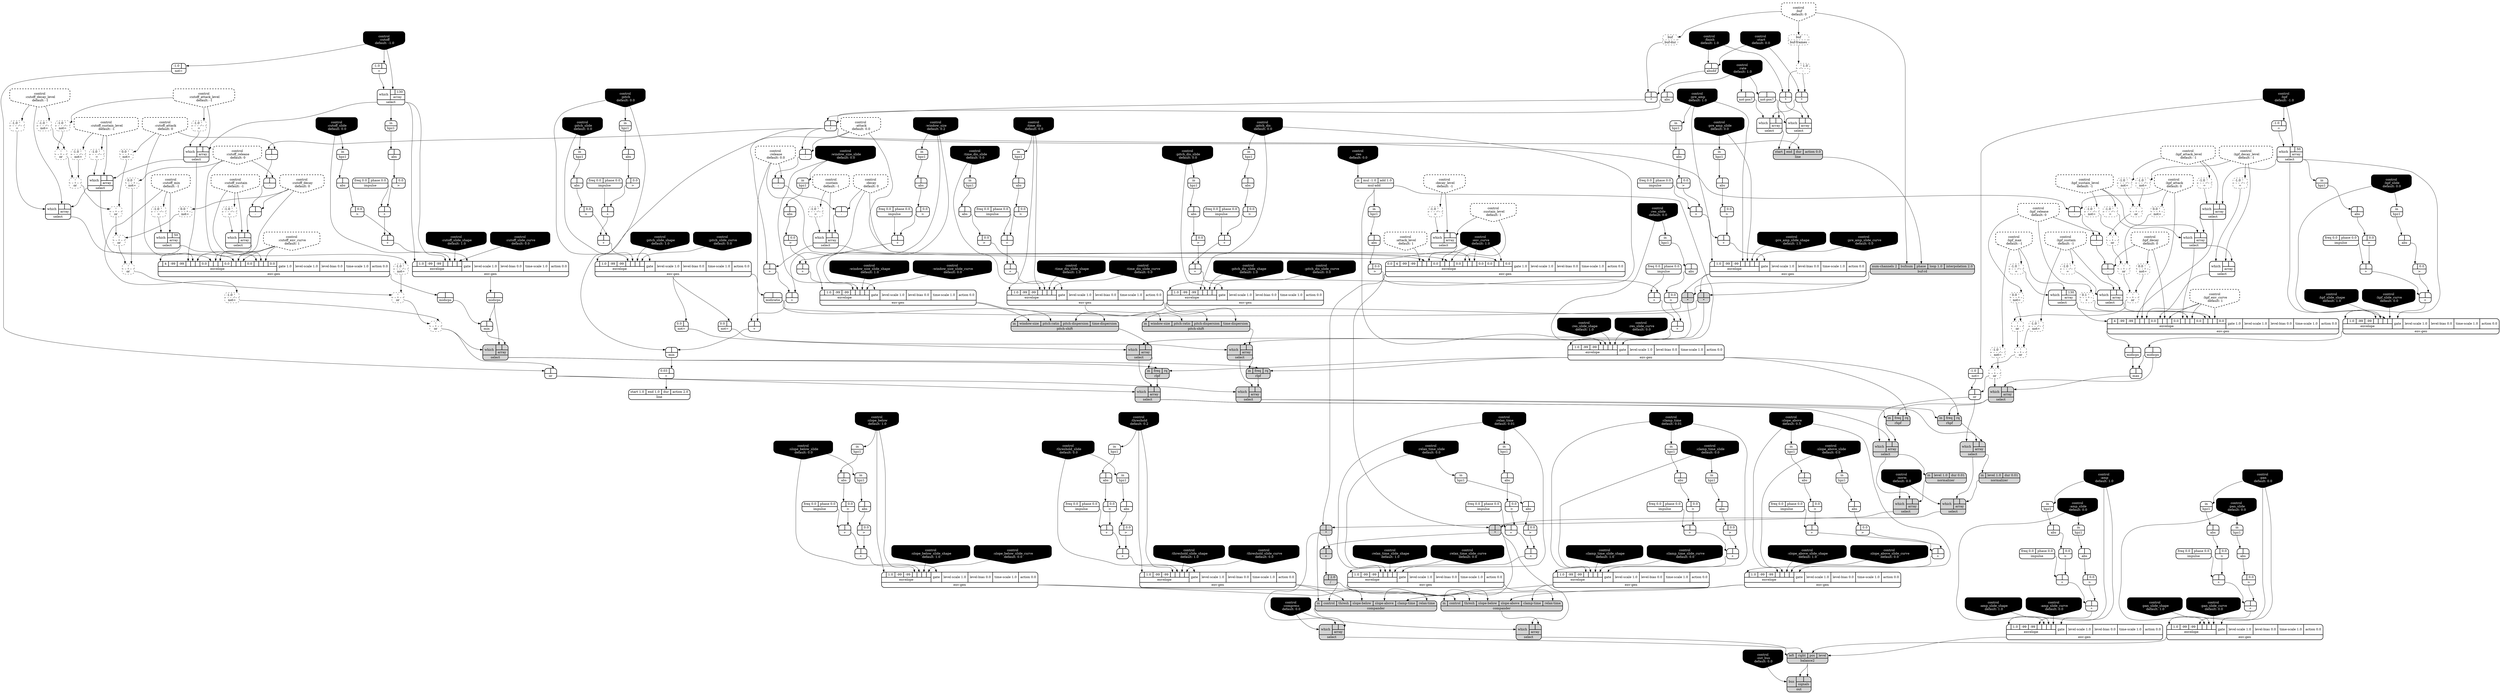 digraph synthdef {
135 [label = "{{ <a> |<b> } |<__UG_NAME__>* }" style="bold, rounded" shape=record rankdir=LR];
199 [label = "{{ <a> |<b> } |<__UG_NAME__>* }" style="bold, rounded" shape=record rankdir=LR];
200 [label = "{{ <a> |<b> } |<__UG_NAME__>* }" style="bold, rounded" shape=record rankdir=LR];
206 [label = "{{ <a> |<b> } |<__UG_NAME__>* }" style="filled, bold, rounded"  shape=record rankdir=LR];
300 [label = "{{ <a> |<b> } |<__UG_NAME__>* }" style="filled, bold, rounded"  shape=record rankdir=LR];
302 [label = "{{ <a> |<b> } |<__UG_NAME__>* }" style="filled, bold, rounded"  shape=record rankdir=LR];
311 [label = "{{ <a> |<b> } |<__UG_NAME__>* }" style="filled, bold, rounded"  shape=record rankdir=LR];
98 [label = "{{ <a> |<b> } |<__UG_NAME__>+ }" style="bold, rounded" shape=record rankdir=LR];
103 [label = "{{ <a> |<b> } |<__UG_NAME__>+ }" style="bold, rounded" shape=record rankdir=LR];
107 [label = "{{ <a> |<b> } |<__UG_NAME__>+ }" style="bold, rounded" shape=record rankdir=LR];
109 [label = "{{ <a> 0.1|<b> } |<__UG_NAME__>+ }" style="dashed, rounded" shape=record rankdir=LR];
180 [label = "{{ <a> |<b> } |<__UG_NAME__>+ }" style="bold, rounded" shape=record rankdir=LR];
184 [label = "{{ <a> |<b> } |<__UG_NAME__>+ }" style="bold, rounded" shape=record rankdir=LR];
190 [label = "{{ <a> |<b> } |<__UG_NAME__>+ }" style="bold, rounded" shape=record rankdir=LR];
194 [label = "{{ <a> |<b> } |<__UG_NAME__>+ }" style="bold, rounded" shape=record rankdir=LR];
211 [label = "{{ <a> |<b> } |<__UG_NAME__>+ }" style="bold, rounded" shape=record rankdir=LR];
215 [label = "{{ <a> |<b> } |<__UG_NAME__>+ }" style="bold, rounded" shape=record rankdir=LR];
222 [label = "{{ <a> |<b> } |<__UG_NAME__>+ }" style="bold, rounded" shape=record rankdir=LR];
226 [label = "{{ <a> |<b> } |<__UG_NAME__>+ }" style="bold, rounded" shape=record rankdir=LR];
232 [label = "{{ <a> |<b> } |<__UG_NAME__>+ }" style="bold, rounded" shape=record rankdir=LR];
236 [label = "{{ <a> |<b> } |<__UG_NAME__>+ }" style="bold, rounded" shape=record rankdir=LR];
244 [label = "{{ <a> |<b> } |<__UG_NAME__>+ }" style="bold, rounded" shape=record rankdir=LR];
245 [label = "{{ <a> |<b> } |<__UG_NAME__>+ }" style="bold, rounded" shape=record rankdir=LR];
262 [label = "{{ <a> |<b> } |<__UG_NAME__>+ }" style="bold, rounded" shape=record rankdir=LR];
272 [label = "{{ <a> |<b> } |<__UG_NAME__>+ }" style="bold, rounded" shape=record rankdir=LR];
276 [label = "{{ <a> |<b> } |<__UG_NAME__>+ }" style="bold, rounded" shape=record rankdir=LR];
312 [label = "{{ <a> |<b> } |<__UG_NAME__>+ }" style="filled, bold, rounded"  shape=record rankdir=LR];
318 [label = "{{ <a> |<b> } |<__UG_NAME__>+ }" style="bold, rounded" shape=record rankdir=LR];
322 [label = "{{ <a> |<b> } |<__UG_NAME__>+ }" style="bold, rounded" shape=record rankdir=LR];
328 [label = "{{ <a> |<b> } |<__UG_NAME__>+ }" style="bold, rounded" shape=record rankdir=LR];
332 [label = "{{ <a> |<b> } |<__UG_NAME__>+ }" style="bold, rounded" shape=record rankdir=LR];
335 [label = "{{ <a> |<b> } |<__UG_NAME__>+ }" style="bold, rounded" shape=record rankdir=LR];
339 [label = "{{ <a> |<b> } |<__UG_NAME__>+ }" style="bold, rounded" shape=record rankdir=LR];
343 [label = "{{ <a> |<b> } |<__UG_NAME__>+ }" style="bold, rounded" shape=record rankdir=LR];
347 [label = "{{ <a> |<b> } |<__UG_NAME__>+ }" style="bold, rounded" shape=record rankdir=LR];
357 [label = "{{ <a> |<b> } |<__UG_NAME__>+ }" style="bold, rounded" shape=record rankdir=LR];
361 [label = "{{ <a> |<b> } |<__UG_NAME__>+ }" style="bold, rounded" shape=record rankdir=LR];
367 [label = "{{ <a> |<b> } |<__UG_NAME__>+ }" style="bold, rounded" shape=record rankdir=LR];
369 [label = "{{ <a> |<b> } |<__UG_NAME__>+ }" style="bold, rounded" shape=record rankdir=LR];
373 [label = "{{ <a> |<b> } |<__UG_NAME__>+ }" style="bold, rounded" shape=record rankdir=LR];
374 [label = "{{ <a> |<b> } |<__UG_NAME__>+ }" style="bold, rounded" shape=record rankdir=LR];
375 [label = "{{ <a> |<b> } |<__UG_NAME__>+ }" style="bold, rounded" shape=record rankdir=LR];
377 [label = "{{ <a> 0.03|<b> } |<__UG_NAME__>+ }" style="bold, rounded" shape=record rankdir=LR];
138 [label = "{{ <a> |<b> } |<__UG_NAME__>- }" style="bold, rounded" shape=record rankdir=LR];
139 [label = "{{ <a> |<b> } |<__UG_NAME__>- }" style="bold, rounded" shape=record rankdir=LR];
140 [label = "{{ <a> |<b> } |<__UG_NAME__>- }" style="bold, rounded" shape=record rankdir=LR];
198 [label = "{{ <a> |<b> 1.0} |<__UG_NAME__>- }" style="dashed, rounded" shape=record rankdir=LR];
251 [label = "{{ <a> |<b> } |<__UG_NAME__>- }" style="bold, rounded" shape=record rankdir=LR];
252 [label = "{{ <a> |<b> } |<__UG_NAME__>- }" style="bold, rounded" shape=record rankdir=LR];
253 [label = "{{ <a> |<b> } |<__UG_NAME__>- }" style="bold, rounded" shape=record rankdir=LR];
288 [label = "{{ <a> |<b> } |<__UG_NAME__>- }" style="bold, rounded" shape=record rankdir=LR];
289 [label = "{{ <a> |<b> } |<__UG_NAME__>- }" style="bold, rounded" shape=record rankdir=LR];
290 [label = "{{ <a> |<b> } |<__UG_NAME__>- }" style="bold, rounded" shape=record rankdir=LR];
137 [label = "{{ <a> |<b> } |<__UG_NAME__>/ }" style="bold, rounded" shape=record rankdir=LR];
313 [label = "{{ <a> |<b> 2.0} |<__UG_NAME__>/ }" style="filled, bold, rounded"  shape=record rankdir=LR];
113 [label = "{{ <a> -1.0|<b> } |<__UG_NAME__>= }" style="dashed, rounded" shape=record rankdir=LR];
114 [label = "{{ <a> -1.0|<b> } |<__UG_NAME__>= }" style="dashed, rounded" shape=record rankdir=LR];
115 [label = "{{ <a> -1.0|<b> } |<__UG_NAME__>= }" style="dashed, rounded" shape=record rankdir=LR];
116 [label = "{{ <a> -1.0|<b> } |<__UG_NAME__>= }" style="bold, rounded" shape=record rankdir=LR];
130 [label = "{{ <a> -1.0|<b> } |<__UG_NAME__>= }" style="dashed, rounded" shape=record rankdir=LR];
132 [label = "{{ <a> -1.0|<b> } |<__UG_NAME__>= }" style="dashed, rounded" shape=record rankdir=LR];
248 [label = "{{ <a> -1.0|<b> } |<__UG_NAME__>= }" style="dashed, rounded" shape=record rankdir=LR];
250 [label = "{{ <a> -1.0|<b> } |<__UG_NAME__>= }" style="dashed, rounded" shape=record rankdir=LR];
267 [label = "{{ <a> -1.0|<b> } |<__UG_NAME__>= }" style="bold, rounded" shape=record rankdir=LR];
279 [label = "{{ <a> -1.0|<b> } |<__UG_NAME__>= }" style="dashed, rounded" shape=record rankdir=LR];
281 [label = "{{ <a> -1.0|<b> } |<__UG_NAME__>= }" style="dashed, rounded" shape=record rankdir=LR];
283 [label = "{{ <a> -1.0|<b> } |<__UG_NAME__>= }" style="dashed, rounded" shape=record rankdir=LR];
284 [label = "{{ <a> -1.0|<b> } |<__UG_NAME__>= }" style="dashed, rounded" shape=record rankdir=LR];
287 [label = "{{ <a> -1.0|<b> } |<__UG_NAME__>= }" style="dashed, rounded" shape=record rankdir=LR];
97 [label = "{{ <a> |<b> 0.0} |<__UG_NAME__>\> }" style="bold, rounded" shape=record rankdir=LR];
102 [label = "{{ <a> |<b> 0.0} |<__UG_NAME__>\> }" style="bold, rounded" shape=record rankdir=LR];
106 [label = "{{ <a> |<b> 0.0} |<__UG_NAME__>\> }" style="bold, rounded" shape=record rankdir=LR];
124 [label = "{{ <a> |<b> 0.0} |<__UG_NAME__>\> }" style="bold, rounded" shape=record rankdir=LR];
128 [label = "{{ <a> |<b> 0.0} |<__UG_NAME__>\> }" style="bold, rounded" shape=record rankdir=LR];
179 [label = "{{ <a> |<b> 0.0} |<__UG_NAME__>\> }" style="bold, rounded" shape=record rankdir=LR];
183 [label = "{{ <a> |<b> 0.0} |<__UG_NAME__>\> }" style="bold, rounded" shape=record rankdir=LR];
189 [label = "{{ <a> |<b> 0.0} |<__UG_NAME__>\> }" style="bold, rounded" shape=record rankdir=LR];
193 [label = "{{ <a> |<b> 0.0} |<__UG_NAME__>\> }" style="bold, rounded" shape=record rankdir=LR];
210 [label = "{{ <a> |<b> 0.0} |<__UG_NAME__>\> }" style="bold, rounded" shape=record rankdir=LR];
214 [label = "{{ <a> |<b> 0.0} |<__UG_NAME__>\> }" style="bold, rounded" shape=record rankdir=LR];
221 [label = "{{ <a> |<b> 0.0} |<__UG_NAME__>\> }" style="bold, rounded" shape=record rankdir=LR];
225 [label = "{{ <a> |<b> 0.0} |<__UG_NAME__>\> }" style="bold, rounded" shape=record rankdir=LR];
231 [label = "{{ <a> |<b> 0.0} |<__UG_NAME__>\> }" style="bold, rounded" shape=record rankdir=LR];
235 [label = "{{ <a> |<b> 0.0} |<__UG_NAME__>\> }" style="bold, rounded" shape=record rankdir=LR];
243 [label = "{{ <a> |<b> 0.0} |<__UG_NAME__>\> }" style="bold, rounded" shape=record rankdir=LR];
261 [label = "{{ <a> |<b> 0.0} |<__UG_NAME__>\> }" style="bold, rounded" shape=record rankdir=LR];
271 [label = "{{ <a> |<b> 0.0} |<__UG_NAME__>\> }" style="bold, rounded" shape=record rankdir=LR];
275 [label = "{{ <a> |<b> 0.0} |<__UG_NAME__>\> }" style="bold, rounded" shape=record rankdir=LR];
317 [label = "{{ <a> |<b> 0.0} |<__UG_NAME__>\> }" style="bold, rounded" shape=record rankdir=LR];
321 [label = "{{ <a> |<b> 0.0} |<__UG_NAME__>\> }" style="bold, rounded" shape=record rankdir=LR];
327 [label = "{{ <a> |<b> 0.0} |<__UG_NAME__>\> }" style="bold, rounded" shape=record rankdir=LR];
331 [label = "{{ <a> |<b> 0.0} |<__UG_NAME__>\> }" style="bold, rounded" shape=record rankdir=LR];
338 [label = "{{ <a> |<b> 0.0} |<__UG_NAME__>\> }" style="bold, rounded" shape=record rankdir=LR];
342 [label = "{{ <a> |<b> 0.0} |<__UG_NAME__>\> }" style="bold, rounded" shape=record rankdir=LR];
346 [label = "{{ <a> |<b> 0.0} |<__UG_NAME__>\> }" style="bold, rounded" shape=record rankdir=LR];
356 [label = "{{ <a> |<b> 0.0} |<__UG_NAME__>\> }" style="bold, rounded" shape=record rankdir=LR];
360 [label = "{{ <a> |<b> 0.0} |<__UG_NAME__>\> }" style="bold, rounded" shape=record rankdir=LR];
366 [label = "{{ <a> |<b> 0.0} |<__UG_NAME__>\> }" style="bold, rounded" shape=record rankdir=LR];
368 [label = "{{ <a> |<b> 0.0} |<__UG_NAME__>\> }" style="bold, rounded" shape=record rankdir=LR];
96 [label = "{{ <a> |<b> } |<__UG_NAME__>abs }" style="bold, rounded" shape=record rankdir=LR];
101 [label = "{{ <a> |<b> } |<__UG_NAME__>abs }" style="bold, rounded" shape=record rankdir=LR];
105 [label = "{{ <a> |<b> } |<__UG_NAME__>abs }" style="bold, rounded" shape=record rankdir=LR];
112 [label = "{{ <a> |<b> } |<__UG_NAME__>abs }" style="bold, rounded" shape=record rankdir=LR];
123 [label = "{{ <a> |<b> } |<__UG_NAME__>abs }" style="bold, rounded" shape=record rankdir=LR];
127 [label = "{{ <a> |<b> } |<__UG_NAME__>abs }" style="bold, rounded" shape=record rankdir=LR];
129 [label = "{{ <a> |<b> } |<__UG_NAME__>abs }" style="bold, rounded" shape=record rankdir=LR];
136 [label = "{{ <a> |<b> } |<__UG_NAME__>abs }" style="bold, rounded" shape=record rankdir=LR];
178 [label = "{{ <a> |<b> } |<__UG_NAME__>abs }" style="bold, rounded" shape=record rankdir=LR];
182 [label = "{{ <a> |<b> } |<__UG_NAME__>abs }" style="bold, rounded" shape=record rankdir=LR];
188 [label = "{{ <a> |<b> } |<__UG_NAME__>abs }" style="bold, rounded" shape=record rankdir=LR];
192 [label = "{{ <a> |<b> } |<__UG_NAME__>abs }" style="bold, rounded" shape=record rankdir=LR];
209 [label = "{{ <a> |<b> } |<__UG_NAME__>abs }" style="bold, rounded" shape=record rankdir=LR];
213 [label = "{{ <a> |<b> } |<__UG_NAME__>abs }" style="bold, rounded" shape=record rankdir=LR];
220 [label = "{{ <a> |<b> } |<__UG_NAME__>abs }" style="bold, rounded" shape=record rankdir=LR];
224 [label = "{{ <a> |<b> } |<__UG_NAME__>abs }" style="bold, rounded" shape=record rankdir=LR];
230 [label = "{{ <a> |<b> } |<__UG_NAME__>abs }" style="bold, rounded" shape=record rankdir=LR];
234 [label = "{{ <a> |<b> } |<__UG_NAME__>abs }" style="bold, rounded" shape=record rankdir=LR];
242 [label = "{{ <a> |<b> } |<__UG_NAME__>abs }" style="bold, rounded" shape=record rankdir=LR];
260 [label = "{{ <a> |<b> } |<__UG_NAME__>abs }" style="bold, rounded" shape=record rankdir=LR];
270 [label = "{{ <a> |<b> } |<__UG_NAME__>abs }" style="bold, rounded" shape=record rankdir=LR];
274 [label = "{{ <a> |<b> } |<__UG_NAME__>abs }" style="bold, rounded" shape=record rankdir=LR];
316 [label = "{{ <a> |<b> } |<__UG_NAME__>abs }" style="bold, rounded" shape=record rankdir=LR];
320 [label = "{{ <a> |<b> } |<__UG_NAME__>abs }" style="bold, rounded" shape=record rankdir=LR];
326 [label = "{{ <a> |<b> } |<__UG_NAME__>abs }" style="bold, rounded" shape=record rankdir=LR];
330 [label = "{{ <a> |<b> } |<__UG_NAME__>abs }" style="bold, rounded" shape=record rankdir=LR];
337 [label = "{{ <a> |<b> } |<__UG_NAME__>abs }" style="bold, rounded" shape=record rankdir=LR];
345 [label = "{{ <a> |<b> } |<__UG_NAME__>abs }" style="bold, rounded" shape=record rankdir=LR];
355 [label = "{{ <a> |<b> } |<__UG_NAME__>abs }" style="bold, rounded" shape=record rankdir=LR];
359 [label = "{{ <a> |<b> } |<__UG_NAME__>abs }" style="bold, rounded" shape=record rankdir=LR];
365 [label = "{{ <a> |<b> } |<__UG_NAME__>abs }" style="bold, rounded" shape=record rankdir=LR];
134 [label = "{{ <a> |<b> } |<__UG_NAME__>absdif }" style="bold, rounded" shape=record rankdir=LR];
371 [label = "{{ <left> left|<right> right|<pos> pos|<level> level} |<__UG_NAME__>balance2 }" style="filled, bold, rounded"  shape=record rankdir=LR];
133 [label = "{{ <buf> buf} |<__UG_NAME__>buf-dur }" style="dashed, rounded" shape=record rankdir=LR];
197 [label = "{{ <buf> buf} |<__UG_NAME__>buf-frames }" style="dashed, rounded" shape=record rankdir=LR];
205 [label = "{{ <num____channels> num-channels 2|<bufnum> bufnum|<phase> phase|<loop> loop 1.0|<interpolation> interpolation 2.0} |<__UG_NAME__>buf-rd }" style="filled, bold, rounded"  shape=record rankdir=LR];
349 [label = "{{ <in> in|<control> control|<thresh> thresh|<slope____below> slope-below|<slope____above> slope-above|<clamp____time> clamp-time|<relax____time> relax-time} |<__UG_NAME__>compander }" style="filled, bold, rounded"  shape=record rankdir=LR];
351 [label = "{{ <in> in|<control> control|<thresh> thresh|<slope____below> slope-below|<slope____above> slope-above|<clamp____time> clamp-time|<relax____time> relax-time} |<__UG_NAME__>compander }" style="filled, bold, rounded"  shape=record rankdir=LR];
0 [label = "control
 :buf
 default: 0" shape=invhouse style="rounded, dashed, filled, bold" fillcolor=white fontcolor=black ]; 
1 [label = "control
 :cutoff_attack
 default: 0" shape=invhouse style="rounded, dashed, filled, bold" fillcolor=white fontcolor=black ]; 
2 [label = "control
 :cutoff_sustain
 default: -1" shape=invhouse style="rounded, dashed, filled, bold" fillcolor=white fontcolor=black ]; 
3 [label = "control
 :cutoff_decay
 default: 0" shape=invhouse style="rounded, dashed, filled, bold" fillcolor=white fontcolor=black ]; 
4 [label = "control
 :cutoff_release
 default: 0" shape=invhouse style="rounded, dashed, filled, bold" fillcolor=white fontcolor=black ]; 
5 [label = "control
 :cutoff_min
 default: -1" shape=invhouse style="rounded, dashed, filled, bold" fillcolor=white fontcolor=black ]; 
6 [label = "control
 :cutoff_attack_level
 default: -1" shape=invhouse style="rounded, dashed, filled, bold" fillcolor=white fontcolor=black ]; 
7 [label = "control
 :cutoff_decay_level
 default: -1" shape=invhouse style="rounded, dashed, filled, bold" fillcolor=white fontcolor=black ]; 
8 [label = "control
 :cutoff_sustain_level
 default: -1" shape=invhouse style="rounded, dashed, filled, bold" fillcolor=white fontcolor=black ]; 
9 [label = "control
 :cutoff_env_curve
 default: 1" shape=invhouse style="rounded, dashed, filled, bold" fillcolor=white fontcolor=black ]; 
10 [label = "control
 :hpf_attack
 default: 0" shape=invhouse style="rounded, dashed, filled, bold" fillcolor=white fontcolor=black ]; 
11 [label = "control
 :hpf_sustain
 default: -1" shape=invhouse style="rounded, dashed, filled, bold" fillcolor=white fontcolor=black ]; 
12 [label = "control
 :hpf_decay
 default: 0" shape=invhouse style="rounded, dashed, filled, bold" fillcolor=white fontcolor=black ]; 
13 [label = "control
 :hpf_release
 default: 0" shape=invhouse style="rounded, dashed, filled, bold" fillcolor=white fontcolor=black ]; 
14 [label = "control
 :hpf_max
 default: -1" shape=invhouse style="rounded, dashed, filled, bold" fillcolor=white fontcolor=black ]; 
15 [label = "control
 :hpf_attack_level
 default: -1" shape=invhouse style="rounded, dashed, filled, bold" fillcolor=white fontcolor=black ]; 
16 [label = "control
 :hpf_decay_level
 default: -1" shape=invhouse style="rounded, dashed, filled, bold" fillcolor=white fontcolor=black ]; 
17 [label = "control
 :hpf_sustain_level
 default: -1" shape=invhouse style="rounded, dashed, filled, bold" fillcolor=white fontcolor=black ]; 
18 [label = "control
 :hpf_env_curve
 default: 1" shape=invhouse style="rounded, dashed, filled, bold" fillcolor=white fontcolor=black ]; 
19 [label = "control
 :attack
 default: 0.0" shape=invhouse style="rounded, dashed, filled, bold" fillcolor=white fontcolor=black ]; 
20 [label = "control
 :decay
 default: 0" shape=invhouse style="rounded, dashed, filled, bold" fillcolor=white fontcolor=black ]; 
21 [label = "control
 :sustain
 default: -1" shape=invhouse style="rounded, dashed, filled, bold" fillcolor=white fontcolor=black ]; 
22 [label = "control
 :release
 default: 0.0" shape=invhouse style="rounded, dashed, filled, bold" fillcolor=white fontcolor=black ]; 
23 [label = "control
 :attack_level
 default: 1" shape=invhouse style="rounded, dashed, filled, bold" fillcolor=white fontcolor=black ]; 
24 [label = "control
 :decay_level
 default: -1" shape=invhouse style="rounded, dashed, filled, bold" fillcolor=white fontcolor=black ]; 
25 [label = "control
 :sustain_level
 default: 1" shape=invhouse style="rounded, dashed, filled, bold" fillcolor=white fontcolor=black ]; 
26 [label = "control
 :amp
 default: 1.0" shape=invhouse style="rounded, filled, bold" fillcolor=black fontcolor=white ]; 
27 [label = "control
 :amp_slide
 default: 0.0" shape=invhouse style="rounded, filled, bold" fillcolor=black fontcolor=white ]; 
28 [label = "control
 :amp_slide_shape
 default: 1.0" shape=invhouse style="rounded, filled, bold" fillcolor=black fontcolor=white ]; 
29 [label = "control
 :amp_slide_curve
 default: 0.0" shape=invhouse style="rounded, filled, bold" fillcolor=black fontcolor=white ]; 
30 [label = "control
 :pan
 default: 0.0" shape=invhouse style="rounded, filled, bold" fillcolor=black fontcolor=white ]; 
31 [label = "control
 :pan_slide
 default: 0.0" shape=invhouse style="rounded, filled, bold" fillcolor=black fontcolor=white ]; 
32 [label = "control
 :pan_slide_shape
 default: 1.0" shape=invhouse style="rounded, filled, bold" fillcolor=black fontcolor=white ]; 
33 [label = "control
 :pan_slide_curve
 default: 0.0" shape=invhouse style="rounded, filled, bold" fillcolor=black fontcolor=white ]; 
34 [label = "control
 :cutoff
 default: -1.0" shape=invhouse style="rounded, filled, bold" fillcolor=black fontcolor=white ]; 
35 [label = "control
 :cutoff_slide
 default: 0.0" shape=invhouse style="rounded, filled, bold" fillcolor=black fontcolor=white ]; 
36 [label = "control
 :cutoff_slide_shape
 default: 1.0" shape=invhouse style="rounded, filled, bold" fillcolor=black fontcolor=white ]; 
37 [label = "control
 :cutoff_slide_curve
 default: 0.0" shape=invhouse style="rounded, filled, bold" fillcolor=black fontcolor=white ]; 
38 [label = "control
 :hpf
 default: -1.0" shape=invhouse style="rounded, filled, bold" fillcolor=black fontcolor=white ]; 
39 [label = "control
 :hpf_slide
 default: 0.0" shape=invhouse style="rounded, filled, bold" fillcolor=black fontcolor=white ]; 
40 [label = "control
 :hpf_slide_shape
 default: 1.0" shape=invhouse style="rounded, filled, bold" fillcolor=black fontcolor=white ]; 
41 [label = "control
 :hpf_slide_curve
 default: 0.0" shape=invhouse style="rounded, filled, bold" fillcolor=black fontcolor=white ]; 
42 [label = "control
 :res
 default: 0.0" shape=invhouse style="rounded, filled, bold" fillcolor=black fontcolor=white ]; 
43 [label = "control
 :res_slide
 default: 0.0" shape=invhouse style="rounded, filled, bold" fillcolor=black fontcolor=white ]; 
44 [label = "control
 :res_slide_shape
 default: 1.0" shape=invhouse style="rounded, filled, bold" fillcolor=black fontcolor=white ]; 
45 [label = "control
 :res_slide_curve
 default: 0.0" shape=invhouse style="rounded, filled, bold" fillcolor=black fontcolor=white ]; 
46 [label = "control
 :env_curve
 default: 1.0" shape=invhouse style="rounded, filled, bold" fillcolor=black fontcolor=white ]; 
47 [label = "control
 :rate
 default: 1.0" shape=invhouse style="rounded, filled, bold" fillcolor=black fontcolor=white ]; 
48 [label = "control
 :start
 default: 0.0" shape=invhouse style="rounded, filled, bold" fillcolor=black fontcolor=white ]; 
49 [label = "control
 :finish
 default: 1.0" shape=invhouse style="rounded, filled, bold" fillcolor=black fontcolor=white ]; 
50 [label = "control
 :norm
 default: 0.0" shape=invhouse style="rounded, filled, bold" fillcolor=black fontcolor=white ]; 
51 [label = "control
 :pitch
 default: 0.0" shape=invhouse style="rounded, filled, bold" fillcolor=black fontcolor=white ]; 
52 [label = "control
 :pitch_slide
 default: 0.0" shape=invhouse style="rounded, filled, bold" fillcolor=black fontcolor=white ]; 
53 [label = "control
 :pitch_slide_shape
 default: 1.0" shape=invhouse style="rounded, filled, bold" fillcolor=black fontcolor=white ]; 
54 [label = "control
 :pitch_slide_curve
 default: 0.0" shape=invhouse style="rounded, filled, bold" fillcolor=black fontcolor=white ]; 
55 [label = "control
 :window_size
 default: 0.2" shape=invhouse style="rounded, filled, bold" fillcolor=black fontcolor=white ]; 
56 [label = "control
 :window_size_slide
 default: 0.0" shape=invhouse style="rounded, filled, bold" fillcolor=black fontcolor=white ]; 
57 [label = "control
 :window_size_slide_shape
 default: 1.0" shape=invhouse style="rounded, filled, bold" fillcolor=black fontcolor=white ]; 
58 [label = "control
 :window_size_slide_curve
 default: 0.0" shape=invhouse style="rounded, filled, bold" fillcolor=black fontcolor=white ]; 
59 [label = "control
 :pitch_dis
 default: 0.0" shape=invhouse style="rounded, filled, bold" fillcolor=black fontcolor=white ]; 
60 [label = "control
 :pitch_dis_slide
 default: 0.0" shape=invhouse style="rounded, filled, bold" fillcolor=black fontcolor=white ]; 
61 [label = "control
 :pitch_dis_slide_shape
 default: 1.0" shape=invhouse style="rounded, filled, bold" fillcolor=black fontcolor=white ]; 
62 [label = "control
 :pitch_dis_slide_curve
 default: 0.0" shape=invhouse style="rounded, filled, bold" fillcolor=black fontcolor=white ]; 
63 [label = "control
 :time_dis
 default: 0.0" shape=invhouse style="rounded, filled, bold" fillcolor=black fontcolor=white ]; 
64 [label = "control
 :time_dis_slide
 default: 0.0" shape=invhouse style="rounded, filled, bold" fillcolor=black fontcolor=white ]; 
65 [label = "control
 :time_dis_slide_shape
 default: 1.0" shape=invhouse style="rounded, filled, bold" fillcolor=black fontcolor=white ]; 
66 [label = "control
 :time_dis_slide_curve
 default: 0.0" shape=invhouse style="rounded, filled, bold" fillcolor=black fontcolor=white ]; 
67 [label = "control
 :compress
 default: 0.0" shape=invhouse style="rounded, filled, bold" fillcolor=black fontcolor=white ]; 
68 [label = "control
 :pre_amp
 default: 1.0" shape=invhouse style="rounded, filled, bold" fillcolor=black fontcolor=white ]; 
69 [label = "control
 :pre_amp_slide
 default: 0.0" shape=invhouse style="rounded, filled, bold" fillcolor=black fontcolor=white ]; 
70 [label = "control
 :pre_amp_slide_shape
 default: 1.0" shape=invhouse style="rounded, filled, bold" fillcolor=black fontcolor=white ]; 
71 [label = "control
 :pre_amp_slide_curve
 default: 0.0" shape=invhouse style="rounded, filled, bold" fillcolor=black fontcolor=white ]; 
72 [label = "control
 :threshold
 default: 0.2" shape=invhouse style="rounded, filled, bold" fillcolor=black fontcolor=white ]; 
73 [label = "control
 :threshold_slide
 default: 0.0" shape=invhouse style="rounded, filled, bold" fillcolor=black fontcolor=white ]; 
74 [label = "control
 :threshold_slide_shape
 default: 1.0" shape=invhouse style="rounded, filled, bold" fillcolor=black fontcolor=white ]; 
75 [label = "control
 :threshold_slide_curve
 default: 0.0" shape=invhouse style="rounded, filled, bold" fillcolor=black fontcolor=white ]; 
76 [label = "control
 :clamp_time
 default: 0.01" shape=invhouse style="rounded, filled, bold" fillcolor=black fontcolor=white ]; 
77 [label = "control
 :clamp_time_slide
 default: 0.0" shape=invhouse style="rounded, filled, bold" fillcolor=black fontcolor=white ]; 
78 [label = "control
 :clamp_time_slide_shape
 default: 1.0" shape=invhouse style="rounded, filled, bold" fillcolor=black fontcolor=white ]; 
79 [label = "control
 :clamp_time_slide_curve
 default: 0.0" shape=invhouse style="rounded, filled, bold" fillcolor=black fontcolor=white ]; 
80 [label = "control
 :slope_above
 default: 0.5" shape=invhouse style="rounded, filled, bold" fillcolor=black fontcolor=white ]; 
81 [label = "control
 :slope_above_slide
 default: 0.0" shape=invhouse style="rounded, filled, bold" fillcolor=black fontcolor=white ]; 
82 [label = "control
 :slope_above_slide_shape
 default: 1.0" shape=invhouse style="rounded, filled, bold" fillcolor=black fontcolor=white ]; 
83 [label = "control
 :slope_above_slide_curve
 default: 0.0" shape=invhouse style="rounded, filled, bold" fillcolor=black fontcolor=white ]; 
84 [label = "control
 :slope_below
 default: 1.0" shape=invhouse style="rounded, filled, bold" fillcolor=black fontcolor=white ]; 
85 [label = "control
 :slope_below_slide
 default: 0.0" shape=invhouse style="rounded, filled, bold" fillcolor=black fontcolor=white ]; 
86 [label = "control
 :slope_below_slide_shape
 default: 1.0" shape=invhouse style="rounded, filled, bold" fillcolor=black fontcolor=white ]; 
87 [label = "control
 :slope_below_slide_curve
 default: 0.0" shape=invhouse style="rounded, filled, bold" fillcolor=black fontcolor=white ]; 
88 [label = "control
 :relax_time
 default: 0.01" shape=invhouse style="rounded, filled, bold" fillcolor=black fontcolor=white ]; 
89 [label = "control
 :relax_time_slide
 default: 0.0" shape=invhouse style="rounded, filled, bold" fillcolor=black fontcolor=white ]; 
90 [label = "control
 :relax_time_slide_shape
 default: 1.0" shape=invhouse style="rounded, filled, bold" fillcolor=black fontcolor=white ]; 
91 [label = "control
 :relax_time_slide_curve
 default: 0.0" shape=invhouse style="rounded, filled, bold" fillcolor=black fontcolor=white ]; 
92 [label = "control
 :out_bus
 default: 0.0" shape=invhouse style="rounded, filled, bold" fillcolor=black fontcolor=white ]; 
108 [label = "{{ {{<envelope___control___0>|1.0|-99|-99|<envelope___control___4>|<envelope___control___5>|<envelope___control___6>|<envelope___control___7>}|envelope}|<gate> gate|<level____scale> level-scale 1.0|<level____bias> level-bias 0.0|<time____scale> time-scale 1.0|<action> action 0.0} |<__UG_NAME__>env-gen }" style="bold, rounded" shape=record rankdir=LR];
142 [label = "{{ {{0.0|4|-99|-99|<envelope___control___4>|<envelope___control___5>|<envelope___control___6>|0.0|<envelope___select___8>|<envelope___control___9>|<envelope___control___10>|0.0|<envelope___control___12>|<envelope___select___13>|<envelope___control___14>|0.0|0.0|<envelope___control___17>|<envelope___control___18>|0.0}|envelope}|<gate> gate 1.0|<level____scale> level-scale 1.0|<level____bias> level-bias 0.0|<time____scale> time-scale 1.0|<action> action 0.0} |<__UG_NAME__>env-gen }" style="bold, rounded" shape=record rankdir=LR];
185 [label = "{{ {{<envelope___control___0>|1.0|-99|-99|<envelope___control___4>|<envelope___control___5>|<envelope___control___6>|<envelope___control___7>}|envelope}|<gate> gate|<level____scale> level-scale 1.0|<level____bias> level-bias 0.0|<time____scale> time-scale 1.0|<action> action 0.0} |<__UG_NAME__>env-gen }" style="bold, rounded" shape=record rankdir=LR];
195 [label = "{{ {{<envelope___control___0>|1.0|-99|-99|<envelope___control___4>|<envelope___control___5>|<envelope___control___6>|<envelope___control___7>}|envelope}|<gate> gate|<level____scale> level-scale 1.0|<level____bias> level-bias 0.0|<time____scale> time-scale 1.0|<action> action 0.0} |<__UG_NAME__>env-gen }" style="bold, rounded" shape=record rankdir=LR];
216 [label = "{{ {{<envelope___control___0>|1.0|-99|-99|<envelope___control___4>|<envelope___control___5>|<envelope___control___6>|<envelope___control___7>}|envelope}|<gate> gate|<level____scale> level-scale 1.0|<level____bias> level-bias 0.0|<time____scale> time-scale 1.0|<action> action 0.0} |<__UG_NAME__>env-gen }" style="bold, rounded" shape=record rankdir=LR];
227 [label = "{{ {{<envelope___control___0>|1.0|-99|-99|<envelope___control___4>|<envelope___control___5>|<envelope___control___6>|<envelope___control___7>}|envelope}|<gate> gate|<level____scale> level-scale 1.0|<level____bias> level-bias 0.0|<time____scale> time-scale 1.0|<action> action 0.0} |<__UG_NAME__>env-gen }" style="bold, rounded" shape=record rankdir=LR];
237 [label = "{{ {{<envelope___control___0>|1.0|-99|-99|<envelope___control___4>|<envelope___control___5>|<envelope___control___6>|<envelope___control___7>}|envelope}|<gate> gate|<level____scale> level-scale 1.0|<level____bias> level-bias 0.0|<time____scale> time-scale 1.0|<action> action 0.0} |<__UG_NAME__>env-gen }" style="bold, rounded" shape=record rankdir=LR];
246 [label = "{{ {{<envelope___select___0>|1.0|-99|-99|<envelope___select___4>|<envelope___control___5>|<envelope___control___6>|<envelope___control___7>}|envelope}|<gate> gate|<level____scale> level-scale 1.0|<level____bias> level-bias 0.0|<time____scale> time-scale 1.0|<action> action 0.0} |<__UG_NAME__>env-gen }" style="bold, rounded" shape=record rankdir=LR];
255 [label = "{{ {{<envelope___select___0>|4|-99|-99|<envelope___select___4>|<envelope___control___5>|<envelope___control___6>|0.0|<envelope___select___8>|<envelope___control___9>|<envelope___control___10>|0.0|<envelope___select___12>|<envelope___select___13>|<envelope___control___14>|0.0|<envelope___select___16>|<envelope___control___17>|<envelope___control___18>|0.0}|envelope}|<gate> gate 1.0|<level____scale> level-scale 1.0|<level____bias> level-bias 0.0|<time____scale> time-scale 1.0|<action> action 0.0} |<__UG_NAME__>env-gen }" style="bold, rounded" shape=record rankdir=LR];
263 [label = "{{ {{<envelope___mul____add___0>|1.0|-99|-99|<envelope___mul____add___4>|<envelope___control___5>|<envelope___control___6>|<envelope___control___7>}|envelope}|<gate> gate|<level____scale> level-scale 1.0|<level____bias> level-bias 0.0|<time____scale> time-scale 1.0|<action> action 0.0} |<__UG_NAME__>env-gen }" style="bold, rounded" shape=record rankdir=LR];
277 [label = "{{ {{<envelope___select___0>|1.0|-99|-99|<envelope___select___4>|<envelope___control___5>|<envelope___control___6>|<envelope___control___7>}|envelope}|<gate> gate|<level____scale> level-scale 1.0|<level____bias> level-bias 0.0|<time____scale> time-scale 1.0|<action> action 0.0} |<__UG_NAME__>env-gen }" style="bold, rounded" shape=record rankdir=LR];
292 [label = "{{ {{<envelope___select___0>|4|-99|-99|<envelope___select___4>|<envelope___control___5>|<envelope___control___6>|0.0|<envelope___select___8>|<envelope___control___9>|<envelope___control___10>|0.0|<envelope___select___12>|<envelope___select___13>|<envelope___control___14>|0.0|<envelope___select___16>|<envelope___binary____op____u____gen___17>|<envelope___control___18>|0.0}|envelope}|<gate> gate 1.0|<level____scale> level-scale 1.0|<level____bias> level-bias 0.0|<time____scale> time-scale 1.0|<action> action 0.0} |<__UG_NAME__>env-gen }" style="bold, rounded" shape=record rankdir=LR];
323 [label = "{{ {{<envelope___control___0>|1.0|-99|-99|<envelope___control___4>|<envelope___control___5>|<envelope___control___6>|<envelope___control___7>}|envelope}|<gate> gate|<level____scale> level-scale 1.0|<level____bias> level-bias 0.0|<time____scale> time-scale 1.0|<action> action 0.0} |<__UG_NAME__>env-gen }" style="bold, rounded" shape=record rankdir=LR];
333 [label = "{{ {{<envelope___control___0>|1.0|-99|-99|<envelope___control___4>|<envelope___control___5>|<envelope___control___6>|<envelope___control___7>}|envelope}|<gate> gate|<level____scale> level-scale 1.0|<level____bias> level-bias 0.0|<time____scale> time-scale 1.0|<action> action 0.0} |<__UG_NAME__>env-gen }" style="bold, rounded" shape=record rankdir=LR];
340 [label = "{{ {{<envelope___control___0>|1.0|-99|-99|<envelope___control___4>|<envelope___control___5>|<envelope___control___6>|<envelope___control___7>}|envelope}|<gate> gate|<level____scale> level-scale 1.0|<level____bias> level-bias 0.0|<time____scale> time-scale 1.0|<action> action 0.0} |<__UG_NAME__>env-gen }" style="bold, rounded" shape=record rankdir=LR];
348 [label = "{{ {{<envelope___control___0>|1.0|-99|-99|<envelope___control___4>|<envelope___control___5>|<envelope___control___6>|<envelope___control___7>}|envelope}|<gate> gate|<level____scale> level-scale 1.0|<level____bias> level-bias 0.0|<time____scale> time-scale 1.0|<action> action 0.0} |<__UG_NAME__>env-gen }" style="bold, rounded" shape=record rankdir=LR];
362 [label = "{{ {{<envelope___control___0>|1.0|-99|-99|<envelope___control___4>|<envelope___control___5>|<envelope___control___6>|<envelope___control___7>}|envelope}|<gate> gate|<level____scale> level-scale 1.0|<level____bias> level-bias 0.0|<time____scale> time-scale 1.0|<action> action 0.0} |<__UG_NAME__>env-gen }" style="bold, rounded" shape=record rankdir=LR];
370 [label = "{{ {{<envelope___control___0>|1.0|-99|-99|<envelope___control___4>|<envelope___control___5>|<envelope___control___6>|<envelope___control___7>}|envelope}|<gate> gate|<level____scale> level-scale 1.0|<level____bias> level-bias 0.0|<time____scale> time-scale 1.0|<action> action 0.0} |<__UG_NAME__>env-gen }" style="bold, rounded" shape=record rankdir=LR];
95 [label = "{{ <in> in} |<__UG_NAME__>hpz1 }" style="bold, rounded" shape=record rankdir=LR];
100 [label = "{{ <in> in} |<__UG_NAME__>hpz1 }" style="bold, rounded" shape=record rankdir=LR];
104 [label = "{{ <in> in} |<__UG_NAME__>hpz1 }" style="bold, rounded" shape=record rankdir=LR];
111 [label = "{{ <in> in} |<__UG_NAME__>hpz1 }" style="bold, rounded" shape=record rankdir=LR];
121 [label = "{{ <in> in} |<__UG_NAME__>hpz1 }" style="bold, rounded" shape=record rankdir=LR];
122 [label = "{{ <in> in} |<__UG_NAME__>hpz1 }" style="bold, rounded" shape=record rankdir=LR];
125 [label = "{{ <in> in} |<__UG_NAME__>hpz1 }" style="bold, rounded" shape=record rankdir=LR];
126 [label = "{{ <in> in} |<__UG_NAME__>hpz1 }" style="bold, rounded" shape=record rankdir=LR];
177 [label = "{{ <in> in} |<__UG_NAME__>hpz1 }" style="bold, rounded" shape=record rankdir=LR];
181 [label = "{{ <in> in} |<__UG_NAME__>hpz1 }" style="bold, rounded" shape=record rankdir=LR];
191 [label = "{{ <in> in} |<__UG_NAME__>hpz1 }" style="bold, rounded" shape=record rankdir=LR];
208 [label = "{{ <in> in} |<__UG_NAME__>hpz1 }" style="bold, rounded" shape=record rankdir=LR];
212 [label = "{{ <in> in} |<__UG_NAME__>hpz1 }" style="bold, rounded" shape=record rankdir=LR];
219 [label = "{{ <in> in} |<__UG_NAME__>hpz1 }" style="bold, rounded" shape=record rankdir=LR];
223 [label = "{{ <in> in} |<__UG_NAME__>hpz1 }" style="bold, rounded" shape=record rankdir=LR];
229 [label = "{{ <in> in} |<__UG_NAME__>hpz1 }" style="bold, rounded" shape=record rankdir=LR];
233 [label = "{{ <in> in} |<__UG_NAME__>hpz1 }" style="bold, rounded" shape=record rankdir=LR];
241 [label = "{{ <in> in} |<__UG_NAME__>hpz1 }" style="bold, rounded" shape=record rankdir=LR];
259 [label = "{{ <in> in} |<__UG_NAME__>hpz1 }" style="bold, rounded" shape=record rankdir=LR];
269 [label = "{{ <in> in} |<__UG_NAME__>hpz1 }" style="bold, rounded" shape=record rankdir=LR];
273 [label = "{{ <in> in} |<__UG_NAME__>hpz1 }" style="bold, rounded" shape=record rankdir=LR];
315 [label = "{{ <in> in} |<__UG_NAME__>hpz1 }" style="bold, rounded" shape=record rankdir=LR];
319 [label = "{{ <in> in} |<__UG_NAME__>hpz1 }" style="bold, rounded" shape=record rankdir=LR];
325 [label = "{{ <in> in} |<__UG_NAME__>hpz1 }" style="bold, rounded" shape=record rankdir=LR];
329 [label = "{{ <in> in} |<__UG_NAME__>hpz1 }" style="bold, rounded" shape=record rankdir=LR];
336 [label = "{{ <in> in} |<__UG_NAME__>hpz1 }" style="bold, rounded" shape=record rankdir=LR];
344 [label = "{{ <in> in} |<__UG_NAME__>hpz1 }" style="bold, rounded" shape=record rankdir=LR];
354 [label = "{{ <in> in} |<__UG_NAME__>hpz1 }" style="bold, rounded" shape=record rankdir=LR];
358 [label = "{{ <in> in} |<__UG_NAME__>hpz1 }" style="bold, rounded" shape=record rankdir=LR];
364 [label = "{{ <in> in} |<__UG_NAME__>hpz1 }" style="bold, rounded" shape=record rankdir=LR];
93 [label = "{{ <freq> freq 0.0|<phase> phase 0.0} |<__UG_NAME__>impulse }" style="bold, rounded" shape=record rankdir=LR];
99 [label = "{{ <freq> freq 0.0|<phase> phase 0.0} |<__UG_NAME__>impulse }" style="bold, rounded" shape=record rankdir=LR];
176 [label = "{{ <freq> freq 0.0|<phase> phase 0.0} |<__UG_NAME__>impulse }" style="bold, rounded" shape=record rankdir=LR];
187 [label = "{{ <freq> freq 0.0|<phase> phase 0.0} |<__UG_NAME__>impulse }" style="bold, rounded" shape=record rankdir=LR];
207 [label = "{{ <freq> freq 0.0|<phase> phase 0.0} |<__UG_NAME__>impulse }" style="bold, rounded" shape=record rankdir=LR];
218 [label = "{{ <freq> freq 0.0|<phase> phase 0.0} |<__UG_NAME__>impulse }" style="bold, rounded" shape=record rankdir=LR];
228 [label = "{{ <freq> freq 0.0|<phase> phase 0.0} |<__UG_NAME__>impulse }" style="bold, rounded" shape=record rankdir=LR];
240 [label = "{{ <freq> freq 0.0|<phase> phase 0.0} |<__UG_NAME__>impulse }" style="bold, rounded" shape=record rankdir=LR];
266 [label = "{{ <freq> freq 0.0|<phase> phase 0.0} |<__UG_NAME__>impulse }" style="bold, rounded" shape=record rankdir=LR];
314 [label = "{{ <freq> freq 0.0|<phase> phase 0.0} |<__UG_NAME__>impulse }" style="bold, rounded" shape=record rankdir=LR];
324 [label = "{{ <freq> freq 0.0|<phase> phase 0.0} |<__UG_NAME__>impulse }" style="bold, rounded" shape=record rankdir=LR];
334 [label = "{{ <freq> freq 0.0|<phase> phase 0.0} |<__UG_NAME__>impulse }" style="bold, rounded" shape=record rankdir=LR];
341 [label = "{{ <freq> freq 0.0|<phase> phase 0.0} |<__UG_NAME__>impulse }" style="bold, rounded" shape=record rankdir=LR];
353 [label = "{{ <freq> freq 0.0|<phase> phase 0.0} |<__UG_NAME__>impulse }" style="bold, rounded" shape=record rankdir=LR];
363 [label = "{{ <freq> freq 0.0|<phase> phase 0.0} |<__UG_NAME__>impulse }" style="bold, rounded" shape=record rankdir=LR];
204 [label = "{{ <start> start|<end> end|<dur> dur|<action> action 0.0} |<__UG_NAME__>line }" style="filled, bold, rounded"  shape=record rankdir=LR];
378 [label = "{{ <start> start 1.0|<end> end 1.0|<dur> dur|<action> action 2.0} |<__UG_NAME__>line }" style="bold, rounded" shape=record rankdir=LR];
294 [label = "{{ <a> |<b> } |<__UG_NAME__>max }" style="bold, rounded" shape=record rankdir=LR];
247 [label = "{{ <a> |<b> } |<__UG_NAME__>midicps }" style="bold, rounded" shape=record rankdir=LR];
256 [label = "{{ <a> |<b> } |<__UG_NAME__>midicps }" style="bold, rounded" shape=record rankdir=LR];
278 [label = "{{ <a> |<b> } |<__UG_NAME__>midicps }" style="bold, rounded" shape=record rankdir=LR];
293 [label = "{{ <a> |<b> } |<__UG_NAME__>midicps }" style="bold, rounded" shape=record rankdir=LR];
217 [label = "{{ <a> |<b> } |<__UG_NAME__>midiratio }" style="bold, rounded" shape=record rankdir=LR];
257 [label = "{{ <a> |<b> } |<__UG_NAME__>min }" style="bold, rounded" shape=record rankdir=LR];
376 [label = "{{ <a> |<b> } |<__UG_NAME__>min }" style="bold, rounded" shape=record rankdir=LR];
94 [label = "{{ <in> in|<mul> mul -1.0|<add> add 1.0} |<__UG_NAME__>mul-add }" style="bold, rounded" shape=record rankdir=LR];
298 [label = "{{ <in> in|<level> level 1.0|<dur> dur 0.01} |<__UG_NAME__>normalizer }" style="filled, bold, rounded"  shape=record rankdir=LR];
309 [label = "{{ <in> in|<level> level 1.0|<dur> dur 0.01} |<__UG_NAME__>normalizer }" style="filled, bold, rounded"  shape=record rankdir=LR];
196 [label = "{{ <a> |<b> } |<__UG_NAME__>not-pos? }" style="bold, rounded" shape=record rankdir=LR];
202 [label = "{{ <a> |<b> } |<__UG_NAME__>not-pos? }" style="bold, rounded" shape=record rankdir=LR];
110 [label = "{{ <a> -1.0|<b> } |<__UG_NAME__>not= }" style="bold, rounded" shape=record rankdir=LR];
143 [label = "{{ <a> -1.0|<b> } |<__UG_NAME__>not= }" style="dashed, rounded" shape=record rankdir=LR];
144 [label = "{{ <a> -1.0|<b> } |<__UG_NAME__>not= }" style="dashed, rounded" shape=record rankdir=LR];
146 [label = "{{ <a> -1.0|<b> } |<__UG_NAME__>not= }" style="dashed, rounded" shape=record rankdir=LR];
148 [label = "{{ <a> 0.0|<b> } |<__UG_NAME__>not= }" style="dashed, rounded" shape=record rankdir=LR];
150 [label = "{{ <a> 0.0|<b> } |<__UG_NAME__>not= }" style="dashed, rounded" shape=record rankdir=LR];
152 [label = "{{ <a> 0.0|<b> } |<__UG_NAME__>not= }" style="dashed, rounded" shape=record rankdir=LR];
154 [label = "{{ <a> -1.0|<b> } |<__UG_NAME__>not= }" style="dashed, rounded" shape=record rankdir=LR];
156 [label = "{{ <a> -1.0|<b> } |<__UG_NAME__>not= }" style="dashed, rounded" shape=record rankdir=LR];
159 [label = "{{ <a> -1.0|<b> } |<__UG_NAME__>not= }" style="bold, rounded" shape=record rankdir=LR];
160 [label = "{{ <a> -1.0|<b> } |<__UG_NAME__>not= }" style="dashed, rounded" shape=record rankdir=LR];
161 [label = "{{ <a> -1.0|<b> } |<__UG_NAME__>not= }" style="dashed, rounded" shape=record rankdir=LR];
163 [label = "{{ <a> -1.0|<b> } |<__UG_NAME__>not= }" style="dashed, rounded" shape=record rankdir=LR];
165 [label = "{{ <a> 0.0|<b> } |<__UG_NAME__>not= }" style="dashed, rounded" shape=record rankdir=LR];
167 [label = "{{ <a> 0.0|<b> } |<__UG_NAME__>not= }" style="dashed, rounded" shape=record rankdir=LR];
169 [label = "{{ <a> 0.0|<b> } |<__UG_NAME__>not= }" style="dashed, rounded" shape=record rankdir=LR];
171 [label = "{{ <a> -1.0|<b> } |<__UG_NAME__>not= }" style="dashed, rounded" shape=record rankdir=LR];
173 [label = "{{ <a> -1.0|<b> } |<__UG_NAME__>not= }" style="dashed, rounded" shape=record rankdir=LR];
186 [label = "{{ <a> 0.0|<b> } |<__UG_NAME__>not= }" style="bold, rounded" shape=record rankdir=LR];
301 [label = "{{ <a> 0.0|<b> } |<__UG_NAME__>not= }" style="bold, rounded" shape=record rankdir=LR];
145 [label = "{{ <a> |<b> } |<__UG_NAME__>or }" style="dashed, rounded" shape=record rankdir=LR];
147 [label = "{{ <a> |<b> } |<__UG_NAME__>or }" style="dashed, rounded" shape=record rankdir=LR];
149 [label = "{{ <a> |<b> } |<__UG_NAME__>or }" style="dashed, rounded" shape=record rankdir=LR];
151 [label = "{{ <a> |<b> } |<__UG_NAME__>or }" style="dashed, rounded" shape=record rankdir=LR];
153 [label = "{{ <a> |<b> } |<__UG_NAME__>or }" style="dashed, rounded" shape=record rankdir=LR];
155 [label = "{{ <a> |<b> } |<__UG_NAME__>or }" style="dashed, rounded" shape=record rankdir=LR];
157 [label = "{{ <a> |<b> } |<__UG_NAME__>or }" style="dashed, rounded" shape=record rankdir=LR];
158 [label = "{{ <a> |<b> } |<__UG_NAME__>or }" style="bold, rounded" shape=record rankdir=LR];
162 [label = "{{ <a> |<b> } |<__UG_NAME__>or }" style="dashed, rounded" shape=record rankdir=LR];
164 [label = "{{ <a> |<b> } |<__UG_NAME__>or }" style="dashed, rounded" shape=record rankdir=LR];
166 [label = "{{ <a> |<b> } |<__UG_NAME__>or }" style="dashed, rounded" shape=record rankdir=LR];
168 [label = "{{ <a> |<b> } |<__UG_NAME__>or }" style="dashed, rounded" shape=record rankdir=LR];
170 [label = "{{ <a> |<b> } |<__UG_NAME__>or }" style="dashed, rounded" shape=record rankdir=LR];
172 [label = "{{ <a> |<b> } |<__UG_NAME__>or }" style="dashed, rounded" shape=record rankdir=LR];
174 [label = "{{ <a> |<b> } |<__UG_NAME__>or }" style="dashed, rounded" shape=record rankdir=LR];
175 [label = "{{ <a> |<b> } |<__UG_NAME__>or }" style="bold, rounded" shape=record rankdir=LR];
372 [label = "{{ <bus> bus|{{<signals___balance2___0>|<signals___balance2___1>}|signals}} |<__UG_NAME__>out }" style="filled, bold, rounded"  shape=record rankdir=LR];
238 [label = "{{ <in> in|<window____size> window-size|<pitch____ratio> pitch-ratio|<pitch____dispersion> pitch-dispersion|<time____dispersion> time-dispersion} |<__UG_NAME__>pitch-shift }" style="filled, bold, rounded"  shape=record rankdir=LR];
303 [label = "{{ <in> in|<window____size> window-size|<pitch____ratio> pitch-ratio|<pitch____dispersion> pitch-dispersion|<time____dispersion> time-dispersion} |<__UG_NAME__>pitch-shift }" style="filled, bold, rounded"  shape=record rankdir=LR];
296 [label = "{{ <in> in|<freq> freq|<rq> rq} |<__UG_NAME__>rhpf }" style="filled, bold, rounded"  shape=record rankdir=LR];
307 [label = "{{ <in> in|<freq> freq|<rq> rq} |<__UG_NAME__>rhpf }" style="filled, bold, rounded"  shape=record rankdir=LR];
264 [label = "{{ <in> in|<freq> freq|<rq> rq} |<__UG_NAME__>rlpf }" style="filled, bold, rounded"  shape=record rankdir=LR];
305 [label = "{{ <in> in|<freq> freq|<rq> rq} |<__UG_NAME__>rlpf }" style="filled, bold, rounded"  shape=record rankdir=LR];
117 [label = "{{ <which> which|{{<array___control___0>|130}|array}} |<__UG_NAME__>select }" style="bold, rounded" shape=record rankdir=LR];
118 [label = "{{ <which> which|{{<array___control___0>|<array___select___1>}|array}} |<__UG_NAME__>select }" style="bold, rounded" shape=record rankdir=LR];
119 [label = "{{ <which> which|{{<array___control___0>|<array___select___1>}|array}} |<__UG_NAME__>select }" style="bold, rounded" shape=record rankdir=LR];
120 [label = "{{ <which> which|{{<array___control___0>|<array___select___1>}|array}} |<__UG_NAME__>select }" style="bold, rounded" shape=record rankdir=LR];
131 [label = "{{ <which> which|{{<array___control___0>|<array___control___1>}|array}} |<__UG_NAME__>select }" style="bold, rounded" shape=record rankdir=LR];
141 [label = "{{ <which> which|{{<array___control___0>|<array___binary____op____u____gen___1>}|array}} |<__UG_NAME__>select }" style="bold, rounded" shape=record rankdir=LR];
201 [label = "{{ <which> which|{{<array___binary____op____u____gen___0>|<array___binary____op____u____gen___1>}|array}} |<__UG_NAME__>select }" style="bold, rounded" shape=record rankdir=LR];
203 [label = "{{ <which> which|{{<array___binary____op____u____gen___0>|<array___binary____op____u____gen___1>}|array}} |<__UG_NAME__>select }" style="bold, rounded" shape=record rankdir=LR];
239 [label = "{{ <which> which|{{<array___binary____op____u____gen___0>|<array___pitch____shift___1>}|array}} |<__UG_NAME__>select }" style="filled, bold, rounded"  shape=record rankdir=LR];
249 [label = "{{ <which> which|{{<array___control___0>|50}|array}} |<__UG_NAME__>select }" style="bold, rounded" shape=record rankdir=LR];
254 [label = "{{ <which> which|{{<array___control___0>|<array___binary____op____u____gen___1>}|array}} |<__UG_NAME__>select }" style="bold, rounded" shape=record rankdir=LR];
258 [label = "{{ <which> which|{{<array___unary____op____u____gen___0>|<array___binary____op____u____gen___1>}|array}} |<__UG_NAME__>select }" style="filled, bold, rounded"  shape=record rankdir=LR];
265 [label = "{{ <which> which|{{<array___select___0>|<array___rlpf___1>}|array}} |<__UG_NAME__>select }" style="filled, bold, rounded"  shape=record rankdir=LR];
268 [label = "{{ <which> which|{{<array___control___0>|50}|array}} |<__UG_NAME__>select }" style="bold, rounded" shape=record rankdir=LR];
280 [label = "{{ <which> which|{{<array___control___0>|130}|array}} |<__UG_NAME__>select }" style="bold, rounded" shape=record rankdir=LR];
282 [label = "{{ <which> which|{{<array___control___0>|<array___select___1>}|array}} |<__UG_NAME__>select }" style="bold, rounded" shape=record rankdir=LR];
285 [label = "{{ <which> which|{{<array___control___0>|<array___select___1>}|array}} |<__UG_NAME__>select }" style="bold, rounded" shape=record rankdir=LR];
286 [label = "{{ <which> which|{{<array___control___0>|<array___select___1>}|array}} |<__UG_NAME__>select }" style="bold, rounded" shape=record rankdir=LR];
291 [label = "{{ <which> which|{{<array___control___0>|<array___binary____op____u____gen___1>}|array}} |<__UG_NAME__>select }" style="bold, rounded" shape=record rankdir=LR];
295 [label = "{{ <which> which|{{<array___unary____op____u____gen___0>|<array___binary____op____u____gen___1>}|array}} |<__UG_NAME__>select }" style="filled, bold, rounded"  shape=record rankdir=LR];
297 [label = "{{ <which> which|{{<array___select___0>|<array___rhpf___1>}|array}} |<__UG_NAME__>select }" style="filled, bold, rounded"  shape=record rankdir=LR];
299 [label = "{{ <which> which|{{<array___select___0>|<array___normalizer___1>}|array}} |<__UG_NAME__>select }" style="filled, bold, rounded"  shape=record rankdir=LR];
304 [label = "{{ <which> which|{{<array___binary____op____u____gen___0>|<array___pitch____shift___1>}|array}} |<__UG_NAME__>select }" style="filled, bold, rounded"  shape=record rankdir=LR];
306 [label = "{{ <which> which|{{<array___select___0>|<array___rlpf___1>}|array}} |<__UG_NAME__>select }" style="filled, bold, rounded"  shape=record rankdir=LR];
308 [label = "{{ <which> which|{{<array___select___0>|<array___rhpf___1>}|array}} |<__UG_NAME__>select }" style="filled, bold, rounded"  shape=record rankdir=LR];
310 [label = "{{ <which> which|{{<array___select___0>|<array___normalizer___1>}|array}} |<__UG_NAME__>select }" style="filled, bold, rounded"  shape=record rankdir=LR];
350 [label = "{{ <which> which|{{<array___binary____op____u____gen___0>|<array___compander___1>}|array}} |<__UG_NAME__>select }" style="filled, bold, rounded"  shape=record rankdir=LR];
352 [label = "{{ <which> which|{{<array___binary____op____u____gen___0>|<array___compander___1>}|array}} |<__UG_NAME__>select }" style="filled, bold, rounded"  shape=record rankdir=LR];

134:__UG_NAME__ -> 135:b ;
133:__UG_NAME__ -> 135:a ;
198:__UG_NAME__ -> 199:b ;
48:__UG_NAME__ -> 199:a ;
198:__UG_NAME__ -> 200:b ;
49:__UG_NAME__ -> 200:a ;
205:__UG_NAME__ -> 206:b ;
195:__UG_NAME__ -> 206:a ;
299:__UG_NAME__ -> 300:b ;
142:__UG_NAME__ -> 300:a ;
205:__UG_NAME__ -> 302:b ;
195:__UG_NAME__ -> 302:a ;
310:__UG_NAME__ -> 311:b ;
142:__UG_NAME__ -> 311:a ;
97:__UG_NAME__ -> 98:b ;
93:__UG_NAME__ -> 98:a ;
102:__UG_NAME__ -> 103:b ;
99:__UG_NAME__ -> 103:a ;
106:__UG_NAME__ -> 107:b ;
103:__UG_NAME__ -> 107:a ;
13:__UG_NAME__ -> 109:b ;
179:__UG_NAME__ -> 180:b ;
176:__UG_NAME__ -> 180:a ;
183:__UG_NAME__ -> 184:b ;
180:__UG_NAME__ -> 184:a ;
189:__UG_NAME__ -> 190:b ;
187:__UG_NAME__ -> 190:a ;
193:__UG_NAME__ -> 194:b ;
190:__UG_NAME__ -> 194:a ;
210:__UG_NAME__ -> 211:b ;
207:__UG_NAME__ -> 211:a ;
214:__UG_NAME__ -> 215:b ;
211:__UG_NAME__ -> 215:a ;
221:__UG_NAME__ -> 222:b ;
218:__UG_NAME__ -> 222:a ;
225:__UG_NAME__ -> 226:b ;
222:__UG_NAME__ -> 226:a ;
231:__UG_NAME__ -> 232:b ;
228:__UG_NAME__ -> 232:a ;
235:__UG_NAME__ -> 236:b ;
232:__UG_NAME__ -> 236:a ;
243:__UG_NAME__ -> 244:b ;
240:__UG_NAME__ -> 244:a ;
124:__UG_NAME__ -> 245:b ;
244:__UG_NAME__ -> 245:a ;
261:__UG_NAME__ -> 262:b ;
98:__UG_NAME__ -> 262:a ;
271:__UG_NAME__ -> 272:b ;
266:__UG_NAME__ -> 272:a ;
275:__UG_NAME__ -> 276:b ;
272:__UG_NAME__ -> 276:a ;
311:__UG_NAME__ -> 312:b ;
300:__UG_NAME__ -> 312:a ;
317:__UG_NAME__ -> 318:b ;
314:__UG_NAME__ -> 318:a ;
321:__UG_NAME__ -> 322:b ;
318:__UG_NAME__ -> 322:a ;
327:__UG_NAME__ -> 328:b ;
324:__UG_NAME__ -> 328:a ;
331:__UG_NAME__ -> 332:b ;
328:__UG_NAME__ -> 332:a ;
128:__UG_NAME__ -> 335:b ;
334:__UG_NAME__ -> 335:a ;
338:__UG_NAME__ -> 339:b ;
335:__UG_NAME__ -> 339:a ;
342:__UG_NAME__ -> 343:b ;
341:__UG_NAME__ -> 343:a ;
346:__UG_NAME__ -> 347:b ;
343:__UG_NAME__ -> 347:a ;
356:__UG_NAME__ -> 357:b ;
353:__UG_NAME__ -> 357:a ;
360:__UG_NAME__ -> 361:b ;
357:__UG_NAME__ -> 361:a ;
366:__UG_NAME__ -> 367:b ;
363:__UG_NAME__ -> 367:a ;
368:__UG_NAME__ -> 369:b ;
367:__UG_NAME__ -> 369:a ;
141:__UG_NAME__ -> 373:b ;
19:__UG_NAME__ -> 373:a ;
20:__UG_NAME__ -> 374:b ;
373:__UG_NAME__ -> 374:a ;
22:__UG_NAME__ -> 375:b ;
374:__UG_NAME__ -> 375:a ;
376:__UG_NAME__ -> 377:b ;
19:__UG_NAME__ -> 138:b ;
137:__UG_NAME__ -> 138:a ;
22:__UG_NAME__ -> 139:b ;
138:__UG_NAME__ -> 139:a ;
20:__UG_NAME__ -> 140:b ;
139:__UG_NAME__ -> 140:a ;
197:__UG_NAME__ -> 198:a ;
1:__UG_NAME__ -> 251:b ;
137:__UG_NAME__ -> 251:a ;
4:__UG_NAME__ -> 252:b ;
251:__UG_NAME__ -> 252:a ;
3:__UG_NAME__ -> 253:b ;
252:__UG_NAME__ -> 253:a ;
10:__UG_NAME__ -> 288:b ;
137:__UG_NAME__ -> 288:a ;
13:__UG_NAME__ -> 289:b ;
288:__UG_NAME__ -> 289:a ;
12:__UG_NAME__ -> 290:b ;
289:__UG_NAME__ -> 290:a ;
136:__UG_NAME__ -> 137:b ;
135:__UG_NAME__ -> 137:a ;
312:__UG_NAME__ -> 313:a ;
7:__UG_NAME__ -> 113:b ;
8:__UG_NAME__ -> 114:b ;
6:__UG_NAME__ -> 115:b ;
34:__UG_NAME__ -> 116:b ;
24:__UG_NAME__ -> 130:b ;
21:__UG_NAME__ -> 132:b ;
5:__UG_NAME__ -> 248:b ;
2:__UG_NAME__ -> 250:b ;
38:__UG_NAME__ -> 267:b ;
14:__UG_NAME__ -> 279:b ;
15:__UG_NAME__ -> 281:b ;
16:__UG_NAME__ -> 283:b ;
17:__UG_NAME__ -> 284:b ;
11:__UG_NAME__ -> 287:b ;
96:__UG_NAME__ -> 97:a ;
101:__UG_NAME__ -> 102:a ;
105:__UG_NAME__ -> 106:a ;
123:__UG_NAME__ -> 124:a ;
127:__UG_NAME__ -> 128:a ;
178:__UG_NAME__ -> 179:a ;
182:__UG_NAME__ -> 183:a ;
188:__UG_NAME__ -> 189:a ;
192:__UG_NAME__ -> 193:a ;
209:__UG_NAME__ -> 210:a ;
213:__UG_NAME__ -> 214:a ;
220:__UG_NAME__ -> 221:a ;
224:__UG_NAME__ -> 225:a ;
230:__UG_NAME__ -> 231:a ;
234:__UG_NAME__ -> 235:a ;
242:__UG_NAME__ -> 243:a ;
260:__UG_NAME__ -> 261:a ;
270:__UG_NAME__ -> 271:a ;
274:__UG_NAME__ -> 275:a ;
316:__UG_NAME__ -> 317:a ;
320:__UG_NAME__ -> 321:a ;
326:__UG_NAME__ -> 327:a ;
330:__UG_NAME__ -> 331:a ;
337:__UG_NAME__ -> 338:a ;
129:__UG_NAME__ -> 342:a ;
345:__UG_NAME__ -> 346:a ;
355:__UG_NAME__ -> 356:a ;
359:__UG_NAME__ -> 360:a ;
365:__UG_NAME__ -> 366:a ;
112:__UG_NAME__ -> 368:a ;
95:__UG_NAME__ -> 96:a ;
100:__UG_NAME__ -> 101:a ;
104:__UG_NAME__ -> 105:a ;
111:__UG_NAME__ -> 112:a ;
122:__UG_NAME__ -> 123:a ;
126:__UG_NAME__ -> 127:a ;
121:__UG_NAME__ -> 129:a ;
47:__UG_NAME__ -> 136:a ;
177:__UG_NAME__ -> 178:a ;
181:__UG_NAME__ -> 182:a ;
125:__UG_NAME__ -> 188:a ;
191:__UG_NAME__ -> 192:a ;
208:__UG_NAME__ -> 209:a ;
212:__UG_NAME__ -> 213:a ;
219:__UG_NAME__ -> 220:a ;
223:__UG_NAME__ -> 224:a ;
229:__UG_NAME__ -> 230:a ;
233:__UG_NAME__ -> 234:a ;
241:__UG_NAME__ -> 242:a ;
259:__UG_NAME__ -> 260:a ;
269:__UG_NAME__ -> 270:a ;
273:__UG_NAME__ -> 274:a ;
315:__UG_NAME__ -> 316:a ;
319:__UG_NAME__ -> 320:a ;
325:__UG_NAME__ -> 326:a ;
329:__UG_NAME__ -> 330:a ;
336:__UG_NAME__ -> 337:a ;
344:__UG_NAME__ -> 345:a ;
354:__UG_NAME__ -> 355:a ;
358:__UG_NAME__ -> 359:a ;
364:__UG_NAME__ -> 365:a ;
48:__UG_NAME__ -> 134:b ;
49:__UG_NAME__ -> 134:a ;
370:__UG_NAME__ -> 371:level ;
362:__UG_NAME__ -> 371:pos ;
352:__UG_NAME__ -> 371:right ;
350:__UG_NAME__ -> 371:left ;
0:__UG_NAME__ -> 133:buf ;
0:__UG_NAME__ -> 197:buf ;
204:__UG_NAME__ -> 205:phase ;
0:__UG_NAME__ -> 205:bufnum ;
348:__UG_NAME__ -> 349:relax____time ;
340:__UG_NAME__ -> 349:clamp____time ;
108:__UG_NAME__ -> 349:slope____above ;
333:__UG_NAME__ -> 349:slope____below ;
323:__UG_NAME__ -> 349:thresh ;
313:__UG_NAME__ -> 349:control ;
300:__UG_NAME__ -> 349:in ;
348:__UG_NAME__ -> 351:relax____time ;
340:__UG_NAME__ -> 351:clamp____time ;
108:__UG_NAME__ -> 351:slope____above ;
333:__UG_NAME__ -> 351:slope____below ;
323:__UG_NAME__ -> 351:thresh ;
313:__UG_NAME__ -> 351:control ;
311:__UG_NAME__ -> 351:in ;
107:__UG_NAME__ -> 108:gate ;
80:__UG_NAME__ -> 108:envelope___control___0 ;
80:__UG_NAME__ -> 108:envelope___control___4 ;
81:__UG_NAME__ -> 108:envelope___control___5 ;
82:__UG_NAME__ -> 108:envelope___control___6 ;
83:__UG_NAME__ -> 108:envelope___control___7 ;
23:__UG_NAME__ -> 142:envelope___control___4 ;
19:__UG_NAME__ -> 142:envelope___control___5 ;
46:__UG_NAME__ -> 142:envelope___control___6 ;
131:__UG_NAME__ -> 142:envelope___select___8 ;
20:__UG_NAME__ -> 142:envelope___control___9 ;
46:__UG_NAME__ -> 142:envelope___control___10 ;
25:__UG_NAME__ -> 142:envelope___control___12 ;
141:__UG_NAME__ -> 142:envelope___select___13 ;
46:__UG_NAME__ -> 142:envelope___control___14 ;
22:__UG_NAME__ -> 142:envelope___control___17 ;
46:__UG_NAME__ -> 142:envelope___control___18 ;
184:__UG_NAME__ -> 185:gate ;
51:__UG_NAME__ -> 185:envelope___control___0 ;
51:__UG_NAME__ -> 185:envelope___control___4 ;
52:__UG_NAME__ -> 185:envelope___control___5 ;
53:__UG_NAME__ -> 185:envelope___control___6 ;
54:__UG_NAME__ -> 185:envelope___control___7 ;
194:__UG_NAME__ -> 195:gate ;
68:__UG_NAME__ -> 195:envelope___control___0 ;
68:__UG_NAME__ -> 195:envelope___control___4 ;
69:__UG_NAME__ -> 195:envelope___control___5 ;
70:__UG_NAME__ -> 195:envelope___control___6 ;
71:__UG_NAME__ -> 195:envelope___control___7 ;
215:__UG_NAME__ -> 216:gate ;
55:__UG_NAME__ -> 216:envelope___control___0 ;
55:__UG_NAME__ -> 216:envelope___control___4 ;
56:__UG_NAME__ -> 216:envelope___control___5 ;
57:__UG_NAME__ -> 216:envelope___control___6 ;
58:__UG_NAME__ -> 216:envelope___control___7 ;
226:__UG_NAME__ -> 227:gate ;
59:__UG_NAME__ -> 227:envelope___control___0 ;
59:__UG_NAME__ -> 227:envelope___control___4 ;
60:__UG_NAME__ -> 227:envelope___control___5 ;
61:__UG_NAME__ -> 227:envelope___control___6 ;
62:__UG_NAME__ -> 227:envelope___control___7 ;
236:__UG_NAME__ -> 237:gate ;
63:__UG_NAME__ -> 237:envelope___control___0 ;
63:__UG_NAME__ -> 237:envelope___control___4 ;
64:__UG_NAME__ -> 237:envelope___control___5 ;
65:__UG_NAME__ -> 237:envelope___control___6 ;
66:__UG_NAME__ -> 237:envelope___control___7 ;
245:__UG_NAME__ -> 246:gate ;
117:__UG_NAME__ -> 246:envelope___select___0 ;
117:__UG_NAME__ -> 246:envelope___select___4 ;
35:__UG_NAME__ -> 246:envelope___control___5 ;
36:__UG_NAME__ -> 246:envelope___control___6 ;
37:__UG_NAME__ -> 246:envelope___control___7 ;
249:__UG_NAME__ -> 255:envelope___select___0 ;
118:__UG_NAME__ -> 255:envelope___select___4 ;
1:__UG_NAME__ -> 255:envelope___control___5 ;
9:__UG_NAME__ -> 255:envelope___control___6 ;
120:__UG_NAME__ -> 255:envelope___select___8 ;
3:__UG_NAME__ -> 255:envelope___control___9 ;
9:__UG_NAME__ -> 255:envelope___control___10 ;
119:__UG_NAME__ -> 255:envelope___select___12 ;
254:__UG_NAME__ -> 255:envelope___select___13 ;
9:__UG_NAME__ -> 255:envelope___control___14 ;
249:__UG_NAME__ -> 255:envelope___select___16 ;
4:__UG_NAME__ -> 255:envelope___control___17 ;
9:__UG_NAME__ -> 255:envelope___control___18 ;
262:__UG_NAME__ -> 263:gate ;
94:__UG_NAME__ -> 263:envelope___mul____add___0 ;
94:__UG_NAME__ -> 263:envelope___mul____add___4 ;
43:__UG_NAME__ -> 263:envelope___control___5 ;
44:__UG_NAME__ -> 263:envelope___control___6 ;
45:__UG_NAME__ -> 263:envelope___control___7 ;
276:__UG_NAME__ -> 277:gate ;
268:__UG_NAME__ -> 277:envelope___select___0 ;
268:__UG_NAME__ -> 277:envelope___select___4 ;
39:__UG_NAME__ -> 277:envelope___control___5 ;
40:__UG_NAME__ -> 277:envelope___control___6 ;
41:__UG_NAME__ -> 277:envelope___control___7 ;
280:__UG_NAME__ -> 292:envelope___select___0 ;
282:__UG_NAME__ -> 292:envelope___select___4 ;
10:__UG_NAME__ -> 292:envelope___control___5 ;
18:__UG_NAME__ -> 292:envelope___control___6 ;
286:__UG_NAME__ -> 292:envelope___select___8 ;
12:__UG_NAME__ -> 292:envelope___control___9 ;
18:__UG_NAME__ -> 292:envelope___control___10 ;
285:__UG_NAME__ -> 292:envelope___select___12 ;
291:__UG_NAME__ -> 292:envelope___select___13 ;
18:__UG_NAME__ -> 292:envelope___control___14 ;
280:__UG_NAME__ -> 292:envelope___select___16 ;
109:__UG_NAME__ -> 292:envelope___binary____op____u____gen___17 ;
18:__UG_NAME__ -> 292:envelope___control___18 ;
322:__UG_NAME__ -> 323:gate ;
72:__UG_NAME__ -> 323:envelope___control___0 ;
72:__UG_NAME__ -> 323:envelope___control___4 ;
73:__UG_NAME__ -> 323:envelope___control___5 ;
74:__UG_NAME__ -> 323:envelope___control___6 ;
75:__UG_NAME__ -> 323:envelope___control___7 ;
332:__UG_NAME__ -> 333:gate ;
84:__UG_NAME__ -> 333:envelope___control___0 ;
84:__UG_NAME__ -> 333:envelope___control___4 ;
85:__UG_NAME__ -> 333:envelope___control___5 ;
86:__UG_NAME__ -> 333:envelope___control___6 ;
87:__UG_NAME__ -> 333:envelope___control___7 ;
339:__UG_NAME__ -> 340:gate ;
76:__UG_NAME__ -> 340:envelope___control___0 ;
76:__UG_NAME__ -> 340:envelope___control___4 ;
77:__UG_NAME__ -> 340:envelope___control___5 ;
78:__UG_NAME__ -> 340:envelope___control___6 ;
79:__UG_NAME__ -> 340:envelope___control___7 ;
347:__UG_NAME__ -> 348:gate ;
88:__UG_NAME__ -> 348:envelope___control___0 ;
88:__UG_NAME__ -> 348:envelope___control___4 ;
89:__UG_NAME__ -> 348:envelope___control___5 ;
90:__UG_NAME__ -> 348:envelope___control___6 ;
91:__UG_NAME__ -> 348:envelope___control___7 ;
361:__UG_NAME__ -> 362:gate ;
30:__UG_NAME__ -> 362:envelope___control___0 ;
30:__UG_NAME__ -> 362:envelope___control___4 ;
31:__UG_NAME__ -> 362:envelope___control___5 ;
32:__UG_NAME__ -> 362:envelope___control___6 ;
33:__UG_NAME__ -> 362:envelope___control___7 ;
369:__UG_NAME__ -> 370:gate ;
26:__UG_NAME__ -> 370:envelope___control___0 ;
26:__UG_NAME__ -> 370:envelope___control___4 ;
27:__UG_NAME__ -> 370:envelope___control___5 ;
28:__UG_NAME__ -> 370:envelope___control___6 ;
29:__UG_NAME__ -> 370:envelope___control___7 ;
94:__UG_NAME__ -> 95:in ;
80:__UG_NAME__ -> 100:in ;
81:__UG_NAME__ -> 104:in ;
27:__UG_NAME__ -> 111:in ;
88:__UG_NAME__ -> 121:in ;
35:__UG_NAME__ -> 122:in ;
68:__UG_NAME__ -> 125:in ;
76:__UG_NAME__ -> 126:in ;
51:__UG_NAME__ -> 177:in ;
52:__UG_NAME__ -> 181:in ;
69:__UG_NAME__ -> 191:in ;
55:__UG_NAME__ -> 208:in ;
56:__UG_NAME__ -> 212:in ;
59:__UG_NAME__ -> 219:in ;
60:__UG_NAME__ -> 223:in ;
63:__UG_NAME__ -> 229:in ;
64:__UG_NAME__ -> 233:in ;
117:__UG_NAME__ -> 241:in ;
43:__UG_NAME__ -> 259:in ;
268:__UG_NAME__ -> 269:in ;
39:__UG_NAME__ -> 273:in ;
72:__UG_NAME__ -> 315:in ;
73:__UG_NAME__ -> 319:in ;
84:__UG_NAME__ -> 325:in ;
85:__UG_NAME__ -> 329:in ;
77:__UG_NAME__ -> 336:in ;
89:__UG_NAME__ -> 344:in ;
30:__UG_NAME__ -> 354:in ;
31:__UG_NAME__ -> 358:in ;
26:__UG_NAME__ -> 364:in ;
137:__UG_NAME__ -> 204:dur ;
203:__UG_NAME__ -> 204:end ;
201:__UG_NAME__ -> 204:start ;
377:__UG_NAME__ -> 378:dur ;
278:__UG_NAME__ -> 294:b ;
293:__UG_NAME__ -> 294:a ;
246:__UG_NAME__ -> 247:a ;
255:__UG_NAME__ -> 256:a ;
277:__UG_NAME__ -> 278:a ;
292:__UG_NAME__ -> 293:a ;
185:__UG_NAME__ -> 217:a ;
247:__UG_NAME__ -> 257:b ;
256:__UG_NAME__ -> 257:a ;
375:__UG_NAME__ -> 376:b ;
137:__UG_NAME__ -> 376:a ;
42:__UG_NAME__ -> 94:in ;
297:__UG_NAME__ -> 298:in ;
308:__UG_NAME__ -> 309:in ;
47:__UG_NAME__ -> 196:a ;
47:__UG_NAME__ -> 202:a ;
38:__UG_NAME__ -> 110:b ;
15:__UG_NAME__ -> 143:b ;
16:__UG_NAME__ -> 144:b ;
17:__UG_NAME__ -> 146:b ;
10:__UG_NAME__ -> 148:b ;
12:__UG_NAME__ -> 150:b ;
13:__UG_NAME__ -> 152:b ;
11:__UG_NAME__ -> 154:b ;
14:__UG_NAME__ -> 156:b ;
34:__UG_NAME__ -> 159:b ;
6:__UG_NAME__ -> 160:b ;
7:__UG_NAME__ -> 161:b ;
8:__UG_NAME__ -> 163:b ;
1:__UG_NAME__ -> 165:b ;
3:__UG_NAME__ -> 167:b ;
4:__UG_NAME__ -> 169:b ;
2:__UG_NAME__ -> 171:b ;
5:__UG_NAME__ -> 173:b ;
185:__UG_NAME__ -> 186:b ;
185:__UG_NAME__ -> 301:b ;
144:__UG_NAME__ -> 145:b ;
143:__UG_NAME__ -> 145:a ;
146:__UG_NAME__ -> 147:b ;
145:__UG_NAME__ -> 147:a ;
148:__UG_NAME__ -> 149:b ;
147:__UG_NAME__ -> 149:a ;
150:__UG_NAME__ -> 151:b ;
149:__UG_NAME__ -> 151:a ;
152:__UG_NAME__ -> 153:b ;
151:__UG_NAME__ -> 153:a ;
154:__UG_NAME__ -> 155:b ;
153:__UG_NAME__ -> 155:a ;
156:__UG_NAME__ -> 157:b ;
155:__UG_NAME__ -> 157:a ;
157:__UG_NAME__ -> 158:b ;
110:__UG_NAME__ -> 158:a ;
161:__UG_NAME__ -> 162:b ;
160:__UG_NAME__ -> 162:a ;
163:__UG_NAME__ -> 164:b ;
162:__UG_NAME__ -> 164:a ;
165:__UG_NAME__ -> 166:b ;
164:__UG_NAME__ -> 166:a ;
167:__UG_NAME__ -> 168:b ;
166:__UG_NAME__ -> 168:a ;
169:__UG_NAME__ -> 170:b ;
168:__UG_NAME__ -> 170:a ;
171:__UG_NAME__ -> 172:b ;
170:__UG_NAME__ -> 172:a ;
173:__UG_NAME__ -> 174:b ;
172:__UG_NAME__ -> 174:a ;
174:__UG_NAME__ -> 175:b ;
159:__UG_NAME__ -> 175:a ;
371:__UG_NAME__ -> 372:signals___balance2___0 ;
371:__UG_NAME__ -> 372:signals___balance2___1 ;
92:__UG_NAME__ -> 372:bus ;
237:__UG_NAME__ -> 238:time____dispersion ;
227:__UG_NAME__ -> 238:pitch____dispersion ;
217:__UG_NAME__ -> 238:pitch____ratio ;
216:__UG_NAME__ -> 238:window____size ;
206:__UG_NAME__ -> 238:in ;
237:__UG_NAME__ -> 303:time____dispersion ;
227:__UG_NAME__ -> 303:pitch____dispersion ;
217:__UG_NAME__ -> 303:pitch____ratio ;
216:__UG_NAME__ -> 303:window____size ;
302:__UG_NAME__ -> 303:in ;
263:__UG_NAME__ -> 296:rq ;
295:__UG_NAME__ -> 296:freq ;
265:__UG_NAME__ -> 296:in ;
263:__UG_NAME__ -> 307:rq ;
295:__UG_NAME__ -> 307:freq ;
306:__UG_NAME__ -> 307:in ;
263:__UG_NAME__ -> 264:rq ;
258:__UG_NAME__ -> 264:freq ;
239:__UG_NAME__ -> 264:in ;
263:__UG_NAME__ -> 305:rq ;
258:__UG_NAME__ -> 305:freq ;
304:__UG_NAME__ -> 305:in ;
34:__UG_NAME__ -> 117:array___control___0 ;
116:__UG_NAME__ -> 117:which ;
6:__UG_NAME__ -> 118:array___control___0 ;
117:__UG_NAME__ -> 118:array___select___1 ;
115:__UG_NAME__ -> 118:which ;
8:__UG_NAME__ -> 119:array___control___0 ;
118:__UG_NAME__ -> 119:array___select___1 ;
114:__UG_NAME__ -> 119:which ;
7:__UG_NAME__ -> 120:array___control___0 ;
119:__UG_NAME__ -> 120:array___select___1 ;
113:__UG_NAME__ -> 120:which ;
24:__UG_NAME__ -> 131:array___control___0 ;
25:__UG_NAME__ -> 131:array___control___1 ;
130:__UG_NAME__ -> 131:which ;
21:__UG_NAME__ -> 141:array___control___0 ;
140:__UG_NAME__ -> 141:array___binary____op____u____gen___1 ;
132:__UG_NAME__ -> 141:which ;
199:__UG_NAME__ -> 201:array___binary____op____u____gen___0 ;
200:__UG_NAME__ -> 201:array___binary____op____u____gen___1 ;
196:__UG_NAME__ -> 201:which ;
200:__UG_NAME__ -> 203:array___binary____op____u____gen___0 ;
199:__UG_NAME__ -> 203:array___binary____op____u____gen___1 ;
202:__UG_NAME__ -> 203:which ;
206:__UG_NAME__ -> 239:array___binary____op____u____gen___0 ;
238:__UG_NAME__ -> 239:array___pitch____shift___1 ;
186:__UG_NAME__ -> 239:which ;
5:__UG_NAME__ -> 249:array___control___0 ;
248:__UG_NAME__ -> 249:which ;
2:__UG_NAME__ -> 254:array___control___0 ;
253:__UG_NAME__ -> 254:array___binary____op____u____gen___1 ;
250:__UG_NAME__ -> 254:which ;
247:__UG_NAME__ -> 258:array___unary____op____u____gen___0 ;
257:__UG_NAME__ -> 258:array___binary____op____u____gen___1 ;
174:__UG_NAME__ -> 258:which ;
239:__UG_NAME__ -> 265:array___select___0 ;
264:__UG_NAME__ -> 265:array___rlpf___1 ;
175:__UG_NAME__ -> 265:which ;
38:__UG_NAME__ -> 268:array___control___0 ;
267:__UG_NAME__ -> 268:which ;
14:__UG_NAME__ -> 280:array___control___0 ;
279:__UG_NAME__ -> 280:which ;
15:__UG_NAME__ -> 282:array___control___0 ;
268:__UG_NAME__ -> 282:array___select___1 ;
281:__UG_NAME__ -> 282:which ;
17:__UG_NAME__ -> 285:array___control___0 ;
282:__UG_NAME__ -> 285:array___select___1 ;
284:__UG_NAME__ -> 285:which ;
16:__UG_NAME__ -> 286:array___control___0 ;
285:__UG_NAME__ -> 286:array___select___1 ;
283:__UG_NAME__ -> 286:which ;
11:__UG_NAME__ -> 291:array___control___0 ;
290:__UG_NAME__ -> 291:array___binary____op____u____gen___1 ;
287:__UG_NAME__ -> 291:which ;
278:__UG_NAME__ -> 295:array___unary____op____u____gen___0 ;
294:__UG_NAME__ -> 295:array___binary____op____u____gen___1 ;
157:__UG_NAME__ -> 295:which ;
265:__UG_NAME__ -> 297:array___select___0 ;
296:__UG_NAME__ -> 297:array___rhpf___1 ;
158:__UG_NAME__ -> 297:which ;
297:__UG_NAME__ -> 299:array___select___0 ;
298:__UG_NAME__ -> 299:array___normalizer___1 ;
50:__UG_NAME__ -> 299:which ;
302:__UG_NAME__ -> 304:array___binary____op____u____gen___0 ;
303:__UG_NAME__ -> 304:array___pitch____shift___1 ;
301:__UG_NAME__ -> 304:which ;
304:__UG_NAME__ -> 306:array___select___0 ;
305:__UG_NAME__ -> 306:array___rlpf___1 ;
175:__UG_NAME__ -> 306:which ;
306:__UG_NAME__ -> 308:array___select___0 ;
307:__UG_NAME__ -> 308:array___rhpf___1 ;
158:__UG_NAME__ -> 308:which ;
308:__UG_NAME__ -> 310:array___select___0 ;
309:__UG_NAME__ -> 310:array___normalizer___1 ;
50:__UG_NAME__ -> 310:which ;
300:__UG_NAME__ -> 350:array___binary____op____u____gen___0 ;
349:__UG_NAME__ -> 350:array___compander___1 ;
67:__UG_NAME__ -> 350:which ;
311:__UG_NAME__ -> 352:array___binary____op____u____gen___0 ;
351:__UG_NAME__ -> 352:array___compander___1 ;
67:__UG_NAME__ -> 352:which ;

}